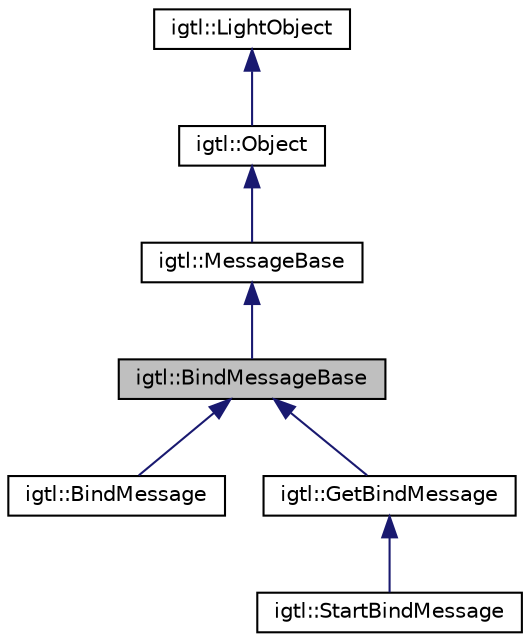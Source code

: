digraph "igtl::BindMessageBase"
{
  edge [fontname="Helvetica",fontsize="10",labelfontname="Helvetica",labelfontsize="10"];
  node [fontname="Helvetica",fontsize="10",shape=record];
  Node1 [label="igtl::BindMessageBase",height=0.2,width=0.4,color="black", fillcolor="grey75", style="filled", fontcolor="black"];
  Node2 -> Node1 [dir="back",color="midnightblue",fontsize="10",style="solid",fontname="Helvetica"];
  Node2 [label="igtl::MessageBase",height=0.2,width=0.4,color="black", fillcolor="white", style="filled",URL="$classigtl_1_1MessageBase.html"];
  Node3 -> Node2 [dir="back",color="midnightblue",fontsize="10",style="solid",fontname="Helvetica"];
  Node3 [label="igtl::Object",height=0.2,width=0.4,color="black", fillcolor="white", style="filled",URL="$classigtl_1_1Object.html",tooltip="Base class for most igtl classes. "];
  Node4 -> Node3 [dir="back",color="midnightblue",fontsize="10",style="solid",fontname="Helvetica"];
  Node4 [label="igtl::LightObject",height=0.2,width=0.4,color="black", fillcolor="white", style="filled",URL="$classigtl_1_1LightObject.html",tooltip="Light weight base class for most igtl classes. "];
  Node1 -> Node5 [dir="back",color="midnightblue",fontsize="10",style="solid",fontname="Helvetica"];
  Node5 [label="igtl::BindMessage",height=0.2,width=0.4,color="black", fillcolor="white", style="filled",URL="$classigtl_1_1BindMessage.html",tooltip="A class for the BIND message type. "];
  Node1 -> Node6 [dir="back",color="midnightblue",fontsize="10",style="solid",fontname="Helvetica"];
  Node6 [label="igtl::GetBindMessage",height=0.2,width=0.4,color="black", fillcolor="white", style="filled",URL="$classigtl_1_1GetBindMessage.html"];
  Node6 -> Node7 [dir="back",color="midnightblue",fontsize="10",style="solid",fontname="Helvetica"];
  Node7 [label="igtl::StartBindMessage",height=0.2,width=0.4,color="black", fillcolor="white", style="filled",URL="$classigtl_1_1StartBindMessage.html"];
}
